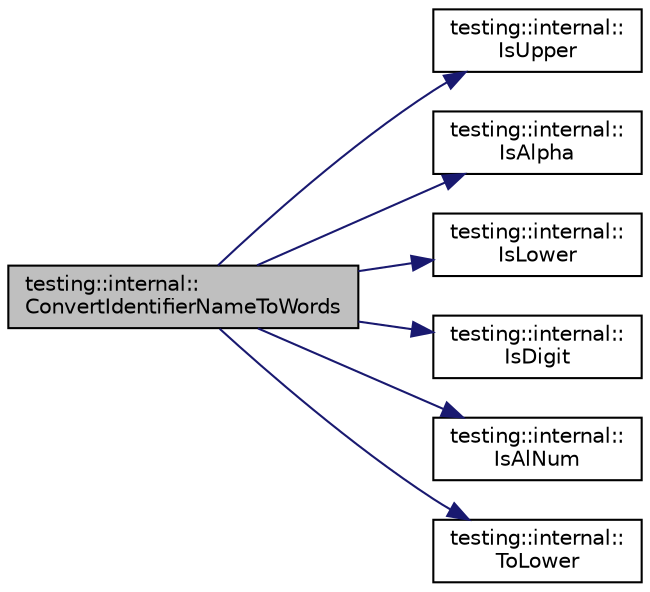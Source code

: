 digraph "testing::internal::ConvertIdentifierNameToWords"
{
  edge [fontname="Helvetica",fontsize="10",labelfontname="Helvetica",labelfontsize="10"];
  node [fontname="Helvetica",fontsize="10",shape=record];
  rankdir="LR";
  Node554 [label="testing::internal::\lConvertIdentifierNameToWords",height=0.2,width=0.4,color="black", fillcolor="grey75", style="filled", fontcolor="black"];
  Node554 -> Node555 [color="midnightblue",fontsize="10",style="solid",fontname="Helvetica"];
  Node555 [label="testing::internal::\lIsUpper",height=0.2,width=0.4,color="black", fillcolor="white", style="filled",URL="$d0/da7/namespacetesting_1_1internal.html#a84f3baa379fec6bf5947cb5165aa8cc9"];
  Node554 -> Node556 [color="midnightblue",fontsize="10",style="solid",fontname="Helvetica"];
  Node556 [label="testing::internal::\lIsAlpha",height=0.2,width=0.4,color="black", fillcolor="white", style="filled",URL="$d0/da7/namespacetesting_1_1internal.html#aeb957087fd6bbf9db98ab7cd41b0c129"];
  Node554 -> Node557 [color="midnightblue",fontsize="10",style="solid",fontname="Helvetica"];
  Node557 [label="testing::internal::\lIsLower",height=0.2,width=0.4,color="black", fillcolor="white", style="filled",URL="$d0/da7/namespacetesting_1_1internal.html#ac26ce3883bc8919c27074975e958f3b7"];
  Node554 -> Node558 [color="midnightblue",fontsize="10",style="solid",fontname="Helvetica"];
  Node558 [label="testing::internal::\lIsDigit",height=0.2,width=0.4,color="black", fillcolor="white", style="filled",URL="$d0/da7/namespacetesting_1_1internal.html#a4bd96b7fa6486802d33ddc217af55a39"];
  Node554 -> Node559 [color="midnightblue",fontsize="10",style="solid",fontname="Helvetica"];
  Node559 [label="testing::internal::\lIsAlNum",height=0.2,width=0.4,color="black", fillcolor="white", style="filled",URL="$d0/da7/namespacetesting_1_1internal.html#a83802e7f23324cd512232203662e1a98"];
  Node554 -> Node560 [color="midnightblue",fontsize="10",style="solid",fontname="Helvetica"];
  Node560 [label="testing::internal::\lToLower",height=0.2,width=0.4,color="black", fillcolor="white", style="filled",URL="$d0/da7/namespacetesting_1_1internal.html#ad9c627ef2a94245e3fd69e7ab3d49b42"];
}
